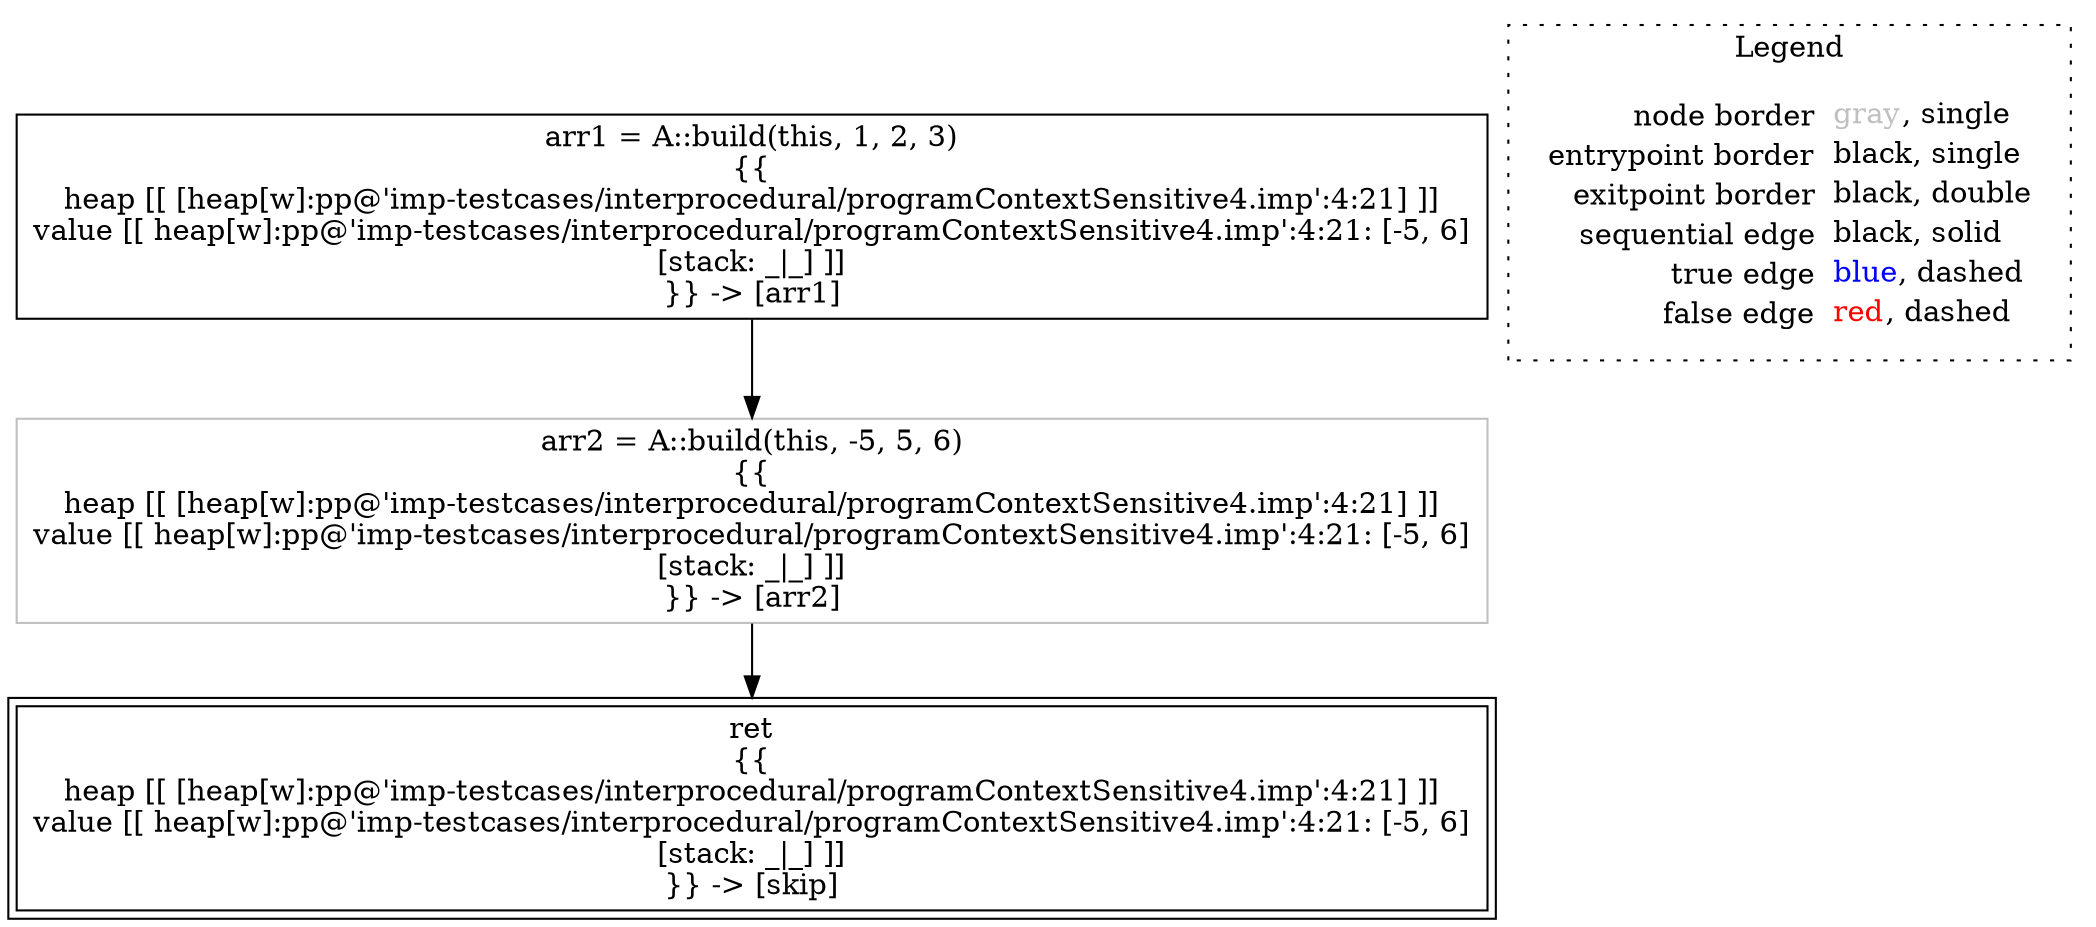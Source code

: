 digraph {
	"node0" [shape="rect",color="black",label=<arr1 = A::build(this, 1, 2, 3)<BR/>{{<BR/>heap [[ [heap[w]:pp@'imp-testcases/interprocedural/programContextSensitive4.imp':4:21] ]]<BR/>value [[ heap[w]:pp@'imp-testcases/interprocedural/programContextSensitive4.imp':4:21: [-5, 6]<BR/>[stack: _|_] ]]<BR/>}} -&gt; [arr1]>];
	"node1" [shape="rect",color="gray",label=<arr2 = A::build(this, -5, 5, 6)<BR/>{{<BR/>heap [[ [heap[w]:pp@'imp-testcases/interprocedural/programContextSensitive4.imp':4:21] ]]<BR/>value [[ heap[w]:pp@'imp-testcases/interprocedural/programContextSensitive4.imp':4:21: [-5, 6]<BR/>[stack: _|_] ]]<BR/>}} -&gt; [arr2]>];
	"node2" [shape="rect",color="black",peripheries="2",label=<ret<BR/>{{<BR/>heap [[ [heap[w]:pp@'imp-testcases/interprocedural/programContextSensitive4.imp':4:21] ]]<BR/>value [[ heap[w]:pp@'imp-testcases/interprocedural/programContextSensitive4.imp':4:21: [-5, 6]<BR/>[stack: _|_] ]]<BR/>}} -&gt; [skip]>];
	"node1" -> "node2" [color="black"];
	"node0" -> "node1" [color="black"];
subgraph cluster_legend {
	label="Legend";
	style=dotted;
	node [shape=plaintext];
	"legend" [label=<<table border="0" cellpadding="2" cellspacing="0" cellborder="0"><tr><td align="right">node border&nbsp;</td><td align="left"><font color="gray">gray</font>, single</td></tr><tr><td align="right">entrypoint border&nbsp;</td><td align="left"><font color="black">black</font>, single</td></tr><tr><td align="right">exitpoint border&nbsp;</td><td align="left"><font color="black">black</font>, double</td></tr><tr><td align="right">sequential edge&nbsp;</td><td align="left"><font color="black">black</font>, solid</td></tr><tr><td align="right">true edge&nbsp;</td><td align="left"><font color="blue">blue</font>, dashed</td></tr><tr><td align="right">false edge&nbsp;</td><td align="left"><font color="red">red</font>, dashed</td></tr></table>>];
}

}
